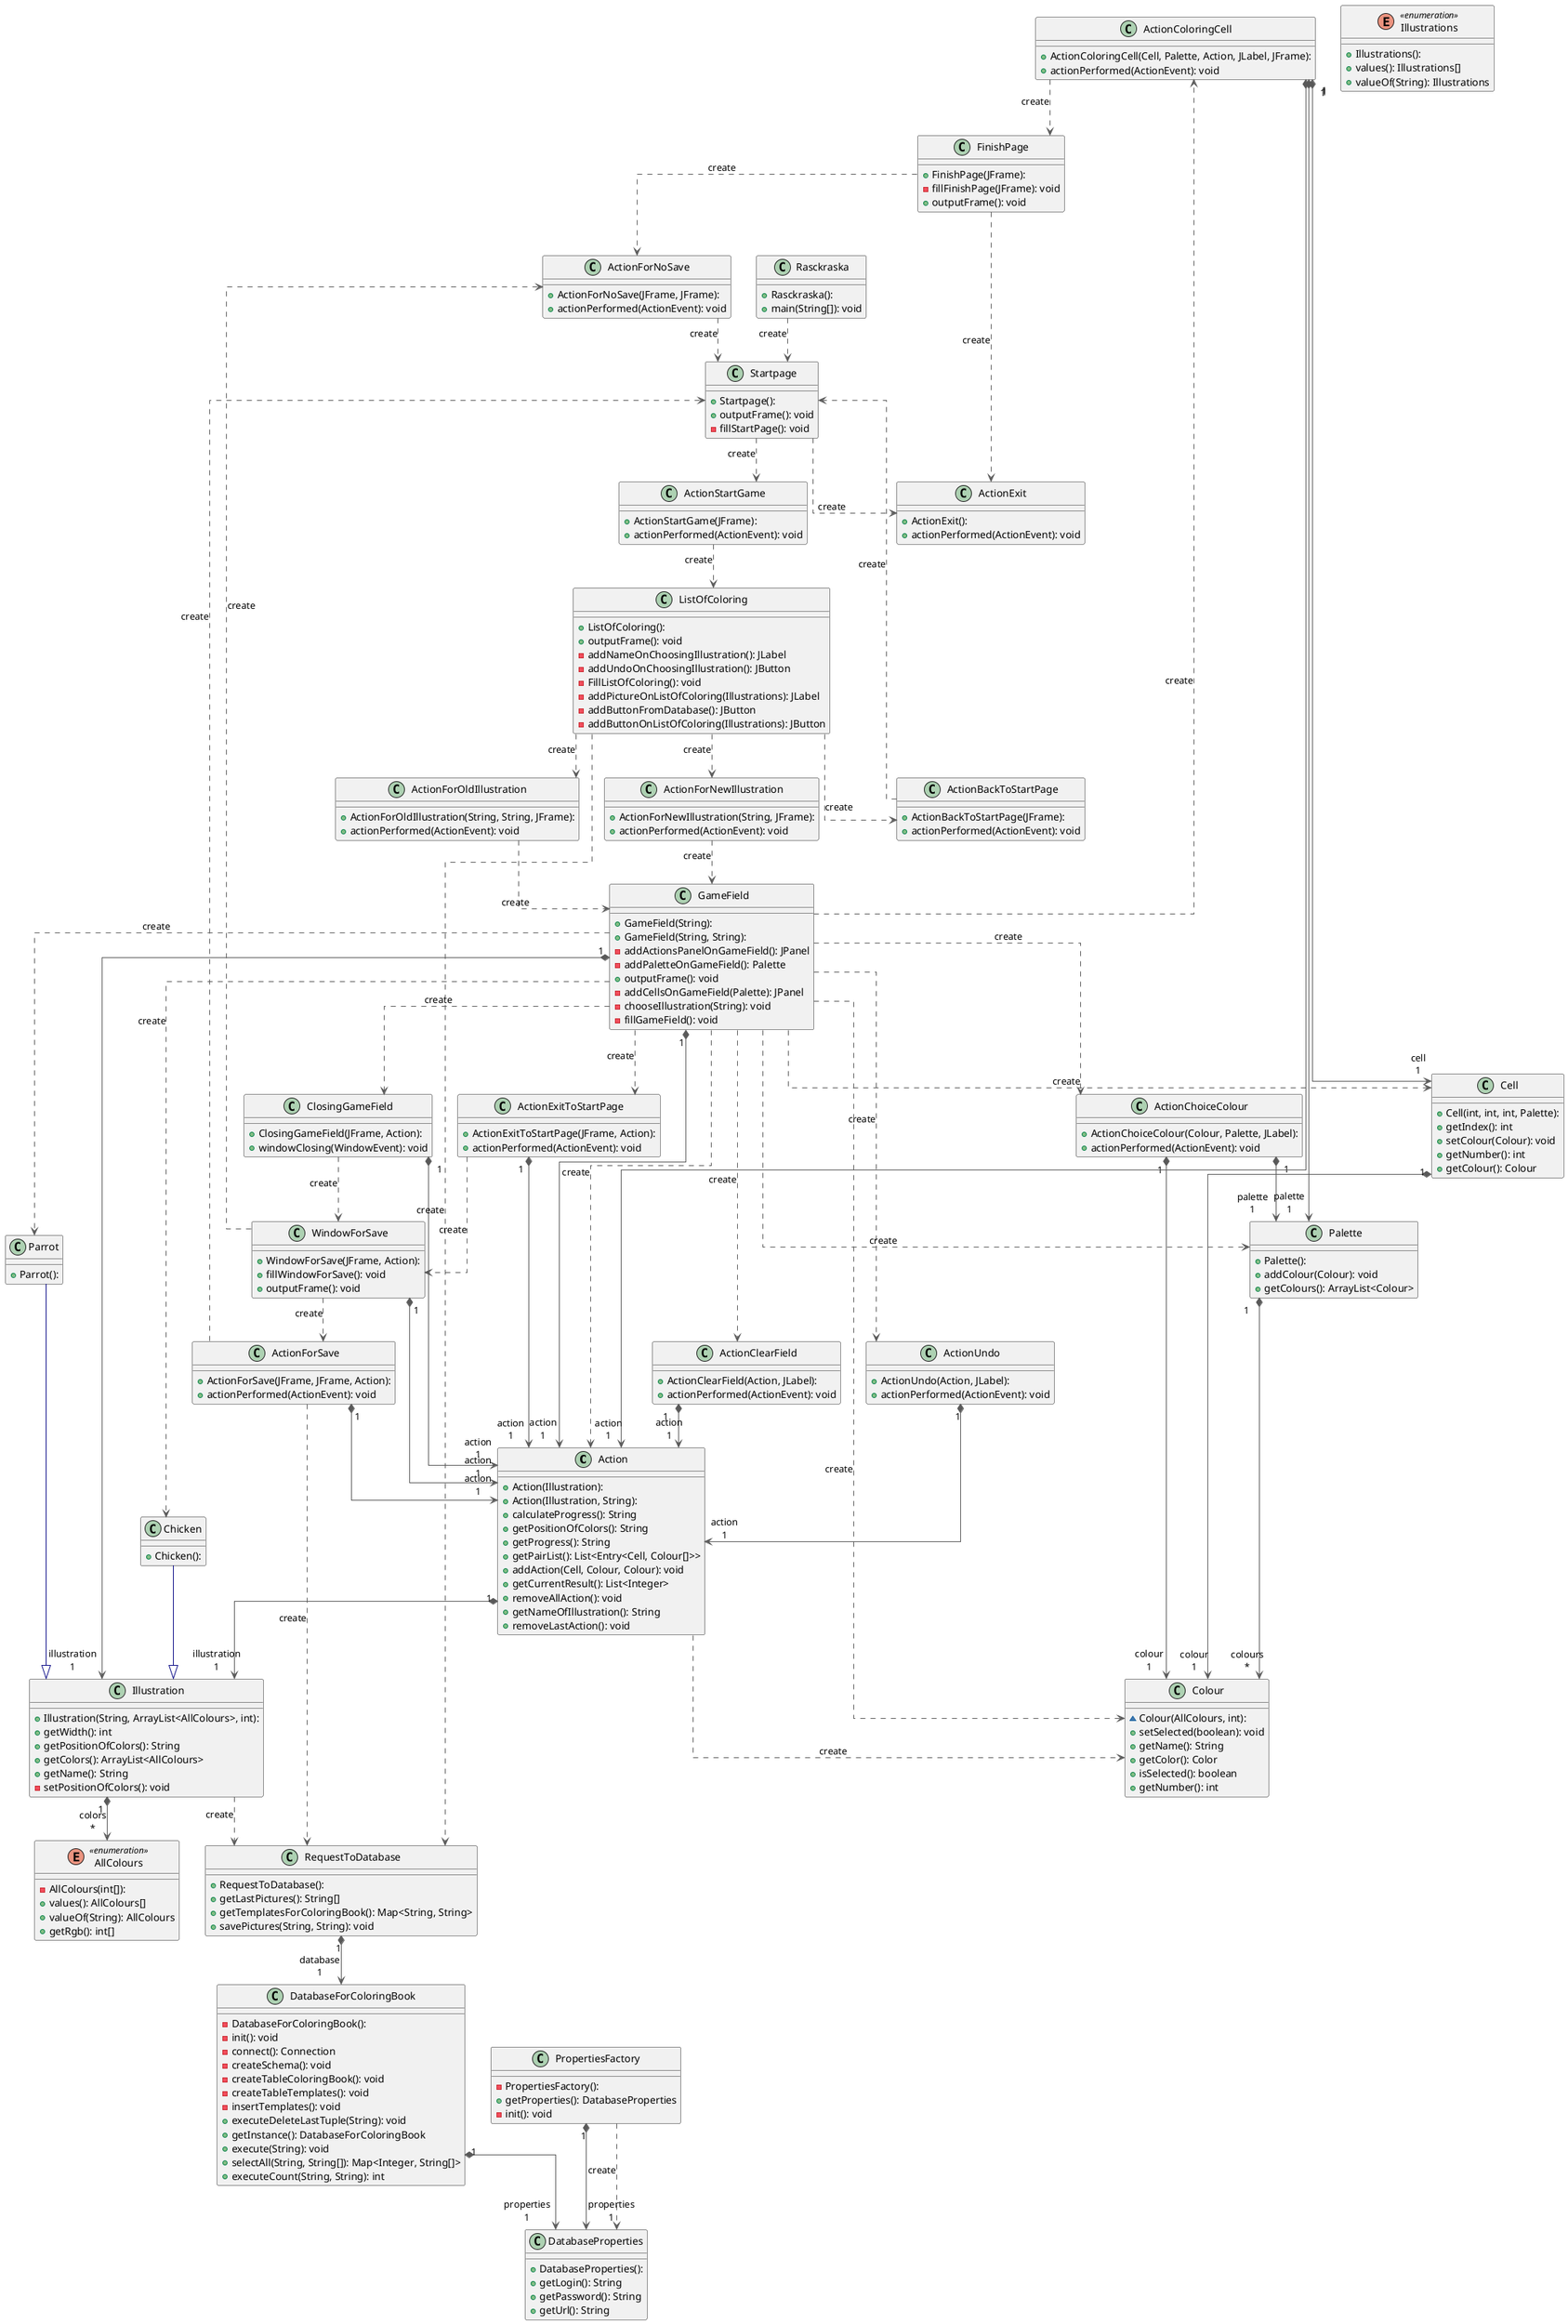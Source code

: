 @startuml

top to bottom direction
skinparam linetype ortho

class Action {
  + Action(Illustration): 
  + Action(Illustration, String): 
  + calculateProgress(): String
  + getPositionOfColors(): String
  + getProgress(): String
  + getPairList(): List<Entry<Cell, Colour[]>>
  + addAction(Cell, Colour, Colour): void
  + getCurrentResult(): List<Integer>
  + removeAllAction(): void
  + getNameOfIllustration(): String
  + removeLastAction(): void
}
class ActionBackToStartPage {
  + ActionBackToStartPage(JFrame): 
  + actionPerformed(ActionEvent): void
}
class ActionChoiceColour {
  + ActionChoiceColour(Colour, Palette, JLabel): 
  + actionPerformed(ActionEvent): void
}
class ActionClearField {
  + ActionClearField(Action, JLabel): 
  + actionPerformed(ActionEvent): void
}
class ActionColoringCell {
  + ActionColoringCell(Cell, Palette, Action, JLabel, JFrame): 
  + actionPerformed(ActionEvent): void
}
class ActionExit {
  + ActionExit(): 
  + actionPerformed(ActionEvent): void
}
class ActionExitToStartPage {
  + ActionExitToStartPage(JFrame, Action): 
  + actionPerformed(ActionEvent): void
}
class ActionForNewIllustration {
  + ActionForNewIllustration(String, JFrame): 
  + actionPerformed(ActionEvent): void
}
class ActionForNoSave {
  + ActionForNoSave(JFrame, JFrame): 
  + actionPerformed(ActionEvent): void
}
class ActionForOldIllustration {
  + ActionForOldIllustration(String, String, JFrame): 
  + actionPerformed(ActionEvent): void
}
class ActionForSave {
  + ActionForSave(JFrame, JFrame, Action): 
  + actionPerformed(ActionEvent): void
}
class ActionStartGame {
  + ActionStartGame(JFrame): 
  + actionPerformed(ActionEvent): void
}

class ActionUndo {
  + ActionUndo(Action, JLabel): 
  + actionPerformed(ActionEvent): void
}
enum AllColours << enumeration >> {
  - AllColours(int[]): 
  + values(): AllColours[]
  + valueOf(String): AllColours
  + getRgb(): int[]
}
class Cell {
  + Cell(int, int, int, Palette): 
  + getIndex(): int
  + setColour(Colour): void
  + getNumber(): int
  + getColour(): Colour
}
class Chicken {
  + Chicken(): 
}
class ClosingGameField {
  + ClosingGameField(JFrame, Action): 
  + windowClosing(WindowEvent): void
}
class Colour {
  ~ Colour(AllColours, int): 
  + setSelected(boolean): void
  + getName(): String
  + getColor(): Color
  + isSelected(): boolean
  + getNumber(): int
}

class DatabaseForColoringBook {
  - DatabaseForColoringBook(): 
  - init(): void
  - connect(): Connection
  - createSchema(): void
  - createTableColoringBook(): void
  - createTableTemplates(): void
  - insertTemplates(): void
  + executeDeleteLastTuple(String): void
  + getInstance(): DatabaseForColoringBook
  + execute(String): void
  + selectAll(String, String[]): Map<Integer, String[]>
  + executeCount(String, String): int
}
class DatabaseProperties {
  + DatabaseProperties(): 
  + getLogin(): String
  + getPassword(): String
  + getUrl(): String
}
class FinishPage {
  + FinishPage(JFrame): 
  - fillFinishPage(JFrame): void
  + outputFrame(): void
}
class GameField {
  + GameField(String): 
  + GameField(String, String): 
  - addActionsPanelOnGameField(): JPanel
  - addPaletteOnGameField(): Palette
  + outputFrame(): void
  - addCellsOnGameField(Palette): JPanel
  - chooseIllustration(String): void
  - fillGameField(): void
}
class Illustration {
  + Illustration(String, ArrayList<AllColours>, int): 
  + getWidth(): int
  + getPositionOfColors(): String
  + getColors(): ArrayList<AllColours>
  + getName(): String
  - setPositionOfColors(): void
}
enum Illustrations << enumeration >> {
  + Illustrations(): 
  + values(): Illustrations[]
  + valueOf(String): Illustrations
}
class ListOfColoring {
  + ListOfColoring(): 
  + outputFrame(): void
  - addNameOnChoosingIllustration(): JLabel
  - addUndoOnChoosingIllustration(): JButton
  - FillListOfColoring(): void
  - addPictureOnListOfColoring(Illustrations): JLabel
  - addButtonFromDatabase(): JButton
  - addButtonOnListOfColoring(Illustrations): JButton
}
class Palette {
  + Palette(): 
  + addColour(Colour): void
  + getColours(): ArrayList<Colour>
}

class Parrot {
  + Parrot(): 
}
class PropertiesFactory {
  - PropertiesFactory(): 
  + getProperties(): DatabaseProperties
  - init(): void
}
class Rasckraska {
  + Rasckraska(): 
  + main(String[]): void
}
class RequestToDatabase {
  + RequestToDatabase(): 
  + getLastPictures(): String[]
  + getTemplatesForColoringBook(): Map<String, String>
  + savePictures(String, String): void
}

class Startpage {
  + Startpage(): 
  + outputFrame(): void
  - fillStartPage(): void
}
class WindowForSave {
  + WindowForSave(JFrame, Action): 
  + fillWindowForSave(): void
  + outputFrame(): void
}

Action                       -[#595959,dashed]->  Colour                      : "«create»"
Action                      "1" *-[#595959,plain]-> "illustration\n1" Illustration                
ActionBackToStartPage        -[#595959,dashed]->  Startpage                   : "«create»"
ActionChoiceColour          "1" *-[#595959,plain]-> "colour\n1" Colour                      
ActionChoiceColour          "1" *-[#595959,plain]-> "palette\n1" Palette                     
ActionClearField            "1" *-[#595959,plain]-> "action\n1" Action                      
ActionColoringCell          "1" *-[#595959,plain]-> "action\n1" Action                      
ActionColoringCell          "1" *-[#595959,plain]-> "cell\n1" Cell                        
ActionColoringCell           -[#595959,dashed]->  FinishPage                  : "«create»"
ActionColoringCell          "1" *-[#595959,plain]-> "palette\n1" Palette                     
ActionExitToStartPage       "1" *-[#595959,plain]-> "action\n1" Action                      
ActionExitToStartPage        -[#595959,dashed]->  WindowForSave               : "«create»"
ActionForNewIllustration     -[#595959,dashed]->  GameField                   : "«create»"
ActionForNoSave              -[#595959,dashed]->  Startpage                   : "«create»"
ActionForOldIllustration     -[#595959,dashed]->  GameField                   : "«create»"
ActionForSave               "1" *-[#595959,plain]-> "action\n1" Action                      
ActionForSave                -[#595959,dashed]->  RequestToDatabase           : "«create»"
ActionForSave                -[#595959,dashed]->  Startpage                   : "«create»"
ActionStartGame              -[#595959,dashed]->  ListOfColoring              : "«create»"
ActionUndo                  "1" *-[#595959,plain]-> "action\n1" Action                      
Cell                        "1" *-[#595959,plain]-> "colour\n1" Colour
Chicken                      -[#000082,plain]-^  Illustration                
ClosingGameField            "1" *-[#595959,plain]-> "action\n1" Action                      
ClosingGameField             -[#595959,dashed]->  WindowForSave               : "«create»"
DatabaseForColoringBook     "1" *-[#595959,plain]-> "properties\n1" DatabaseProperties
FinishPage                   -[#595959,dashed]->  ActionExit                  : "«create»"
FinishPage                   -[#595959,dashed]->  ActionForNoSave             : "«create»"
GameField                   "1" *-[#595959,plain]-> "action\n1" Action                      
GameField                    -[#595959,dashed]->  Action                      : "«create»"
GameField                    -[#595959,dashed]->  ActionChoiceColour          : "«create»"
GameField                    -[#595959,dashed]->  ActionClearField            : "«create»"
GameField                    -[#595959,dashed]->  ActionColoringCell          : "«create»"
GameField                    -[#595959,dashed]->  ActionExitToStartPage       : "«create»"
GameField                    -[#595959,dashed]->  ActionUndo                  : "«create»"
GameField                    -[#595959,dashed]->  Cell                        : "«create»"
GameField                    -[#595959,dashed]->  Chicken                     : "«create»"
GameField                    -[#595959,dashed]->  ClosingGameField            : "«create»"
GameField                    -[#595959,dashed]->  Colour                      : "«create»"
GameField                   "1" *-[#595959,plain]-> "illustration\n1" Illustration                
GameField                    -[#595959,dashed]->  Palette                     : "«create»"
GameField                    -[#595959,dashed]->  Parrot                      : "«create»"
Illustration                "1" *-[#595959,plain]-> "colors\n*" AllColours                  
Illustration                 -[#595959,dashed]->  RequestToDatabase           : "«create»"
ListOfColoring               -[#595959,dashed]->  ActionBackToStartPage       : "«create»"
ListOfColoring               -[#595959,dashed]->  ActionForNewIllustration    : "«create»"
ListOfColoring               -[#595959,dashed]->  ActionForOldIllustration    : "«create»"
ListOfColoring               -[#595959,dashed]->  RequestToDatabase           : "«create»"
Palette                     "1" *-[#595959,plain]-> "colours\n*" Colour                      
Parrot                       -[#000082,plain]-^  Illustration                
PropertiesFactory           "1" *-[#595959,plain]-> "properties\n1" DatabaseProperties          
PropertiesFactory            -[#595959,dashed]->  DatabaseProperties          : "«create»"
Rasckraska                   -[#595959,dashed]->  Startpage                   : "«create»"
RequestToDatabase           "1" *-[#595959,plain]-> "database\n1" DatabaseForColoringBook
Startpage                    -[#595959,dashed]->  ActionExit                  : "«create»"
Startpage                    -[#595959,dashed]->  ActionStartGame             : "«create»"
WindowForSave               "1" *-[#595959,plain]-> "action\n1" Action                      
WindowForSave                -[#595959,dashed]->  ActionForNoSave             : "«create»"
WindowForSave                -[#595959,dashed]->  ActionForSave               : "«create»"
@enduml
